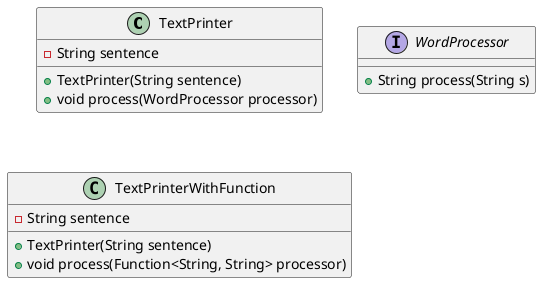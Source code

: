 @startuml
'https://plantuml.com/class-diagram

class TextPrinter {
- String sentence
+ TextPrinter(String sentence)
+ void process(WordProcessor processor)
}
interface WordProcessor {
+ String process(String s)
}

class TextPrinterWithFunction {
- String sentence
+ TextPrinter(String sentence)
+ void process(Function<String, String> processor)
}

@enduml